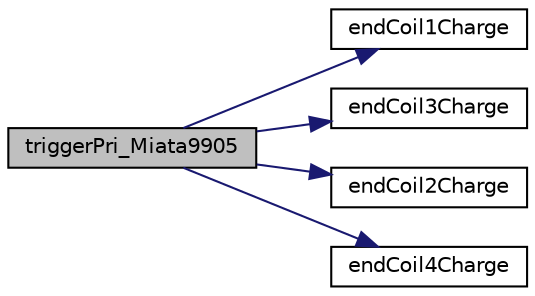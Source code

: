 digraph "triggerPri_Miata9905"
{
 // LATEX_PDF_SIZE
  edge [fontname="Helvetica",fontsize="10",labelfontname="Helvetica",labelfontsize="10"];
  node [fontname="Helvetica",fontsize="10",shape=record];
  rankdir="LR";
  Node112 [label="triggerPri_Miata9905",height=0.2,width=0.4,color="black", fillcolor="grey75", style="filled", fontcolor="black",tooltip=" "];
  Node112 -> Node113 [color="midnightblue",fontsize="10",style="solid",fontname="Helvetica"];
  Node113 [label="endCoil1Charge",height=0.2,width=0.4,color="black", fillcolor="white", style="filled",URL="$scheduled_i_o_8h.html#ad7e35a10f2e2961c345180ad47d5e5de",tooltip=" "];
  Node112 -> Node114 [color="midnightblue",fontsize="10",style="solid",fontname="Helvetica"];
  Node114 [label="endCoil3Charge",height=0.2,width=0.4,color="black", fillcolor="white", style="filled",URL="$scheduled_i_o_8h.html#a6145292aa56773025108b2ecd22444c2",tooltip=" "];
  Node112 -> Node115 [color="midnightblue",fontsize="10",style="solid",fontname="Helvetica"];
  Node115 [label="endCoil2Charge",height=0.2,width=0.4,color="black", fillcolor="white", style="filled",URL="$scheduled_i_o_8h.html#a6805d98db9948de052d0ae7a82ef1e96",tooltip=" "];
  Node112 -> Node116 [color="midnightblue",fontsize="10",style="solid",fontname="Helvetica"];
  Node116 [label="endCoil4Charge",height=0.2,width=0.4,color="black", fillcolor="white", style="filled",URL="$scheduled_i_o_8h.html#afdfbcd505571589eca16cf40fdd71431",tooltip=" "];
}
